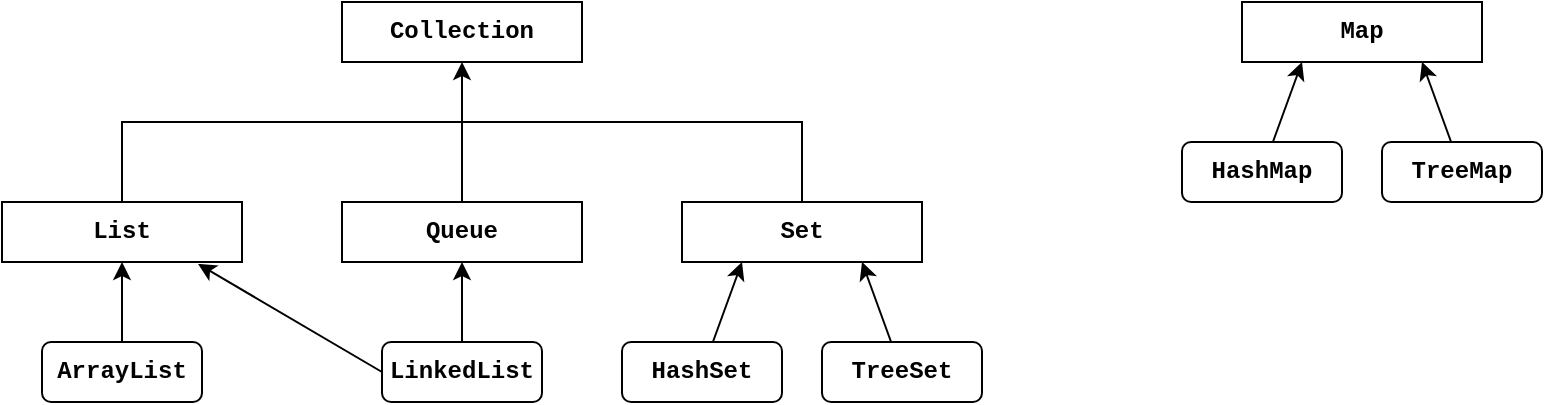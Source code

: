 <mxfile version="15.9.6" type="device"><diagram id="HoysF-3ig78UBOdZN4Z-" name="Page-1"><mxGraphModel dx="796" dy="493" grid="1" gridSize="10" guides="1" tooltips="1" connect="1" arrows="1" fold="1" page="1" pageScale="1" pageWidth="850" pageHeight="1100" math="0" shadow="0"><root><mxCell id="0"/><mxCell id="1" parent="0"/><mxCell id="PU-5pGcdkV8K7VA9qKGS-1" value="Collection" style="rounded=0;whiteSpace=wrap;html=1;fontFamily=Courier New;fontStyle=1" vertex="1" parent="1"><mxGeometry x="220" y="100" width="120" height="30" as="geometry"/></mxCell><mxCell id="PU-5pGcdkV8K7VA9qKGS-16" style="edgeStyle=orthogonalEdgeStyle;rounded=0;orthogonalLoop=1;jettySize=auto;html=1;fontFamily=Courier New;endArrow=none;endFill=0;" edge="1" parent="1" source="PU-5pGcdkV8K7VA9qKGS-2"><mxGeometry relative="1" as="geometry"><mxPoint x="280" y="160" as="targetPoint"/><Array as="points"><mxPoint x="110" y="160"/></Array></mxGeometry></mxCell><mxCell id="PU-5pGcdkV8K7VA9qKGS-2" value="List" style="rounded=0;whiteSpace=wrap;html=1;fontFamily=Courier New;fontStyle=1" vertex="1" parent="1"><mxGeometry x="50" y="200" width="120" height="30" as="geometry"/></mxCell><mxCell id="PU-5pGcdkV8K7VA9qKGS-6" value="" style="edgeStyle=none;rounded=0;orthogonalLoop=1;jettySize=auto;html=1;fontFamily=Courier New;" edge="1" parent="1" source="PU-5pGcdkV8K7VA9qKGS-3" target="PU-5pGcdkV8K7VA9qKGS-1"><mxGeometry relative="1" as="geometry"/></mxCell><mxCell id="PU-5pGcdkV8K7VA9qKGS-3" value="Queue" style="rounded=0;whiteSpace=wrap;html=1;fontFamily=Courier New;fontStyle=1" vertex="1" parent="1"><mxGeometry x="220" y="200" width="120" height="30" as="geometry"/></mxCell><mxCell id="PU-5pGcdkV8K7VA9qKGS-17" style="edgeStyle=orthogonalEdgeStyle;rounded=0;orthogonalLoop=1;jettySize=auto;html=1;fontFamily=Courier New;endArrow=none;endFill=0;" edge="1" parent="1" source="PU-5pGcdkV8K7VA9qKGS-4"><mxGeometry relative="1" as="geometry"><mxPoint x="280" y="160" as="targetPoint"/><Array as="points"><mxPoint x="450" y="160"/></Array></mxGeometry></mxCell><mxCell id="PU-5pGcdkV8K7VA9qKGS-4" value="Set" style="rounded=0;whiteSpace=wrap;html=1;fontFamily=Courier New;fontStyle=1" vertex="1" parent="1"><mxGeometry x="390" y="200" width="120" height="30" as="geometry"/></mxCell><mxCell id="PU-5pGcdkV8K7VA9qKGS-15" value="" style="edgeStyle=none;rounded=0;orthogonalLoop=1;jettySize=auto;html=1;fontFamily=Courier New;" edge="1" parent="1" source="PU-5pGcdkV8K7VA9qKGS-10" target="PU-5pGcdkV8K7VA9qKGS-3"><mxGeometry relative="1" as="geometry"/></mxCell><mxCell id="PU-5pGcdkV8K7VA9qKGS-18" style="rounded=0;orthogonalLoop=1;jettySize=auto;html=1;entryX=0.817;entryY=1.033;entryDx=0;entryDy=0;entryPerimeter=0;fontFamily=Courier New;endArrow=classic;endFill=1;exitX=0;exitY=0.5;exitDx=0;exitDy=0;" edge="1" parent="1" source="PU-5pGcdkV8K7VA9qKGS-10" target="PU-5pGcdkV8K7VA9qKGS-2"><mxGeometry relative="1" as="geometry"/></mxCell><mxCell id="PU-5pGcdkV8K7VA9qKGS-10" value="LinkedList" style="rounded=1;whiteSpace=wrap;html=1;fontFamily=Courier New;fontStyle=1;perimeterSpacing=0;" vertex="1" parent="1"><mxGeometry x="240" y="270" width="80" height="30" as="geometry"/></mxCell><mxCell id="PU-5pGcdkV8K7VA9qKGS-12" value="" style="edgeStyle=none;rounded=0;orthogonalLoop=1;jettySize=auto;html=1;fontFamily=Courier New;" edge="1" parent="1" source="PU-5pGcdkV8K7VA9qKGS-11" target="PU-5pGcdkV8K7VA9qKGS-2"><mxGeometry relative="1" as="geometry"/></mxCell><mxCell id="PU-5pGcdkV8K7VA9qKGS-11" value="ArrayList" style="rounded=1;whiteSpace=wrap;html=1;fontFamily=Courier New;fontStyle=1;perimeterSpacing=0;" vertex="1" parent="1"><mxGeometry x="70" y="270" width="80" height="30" as="geometry"/></mxCell><mxCell id="PU-5pGcdkV8K7VA9qKGS-20" value="" style="edgeStyle=none;rounded=0;orthogonalLoop=1;jettySize=auto;html=1;fontFamily=Courier New;endArrow=classic;endFill=1;entryX=0.25;entryY=1;entryDx=0;entryDy=0;" edge="1" parent="1" source="PU-5pGcdkV8K7VA9qKGS-19" target="PU-5pGcdkV8K7VA9qKGS-4"><mxGeometry relative="1" as="geometry"/></mxCell><mxCell id="PU-5pGcdkV8K7VA9qKGS-19" value="HashSet" style="rounded=1;whiteSpace=wrap;html=1;fontFamily=Courier New;fontStyle=1;perimeterSpacing=0;" vertex="1" parent="1"><mxGeometry x="360" y="270" width="80" height="30" as="geometry"/></mxCell><mxCell id="PU-5pGcdkV8K7VA9qKGS-22" style="edgeStyle=none;rounded=0;orthogonalLoop=1;jettySize=auto;html=1;entryX=0.75;entryY=1;entryDx=0;entryDy=0;fontFamily=Courier New;endArrow=classic;endFill=1;" edge="1" parent="1" source="PU-5pGcdkV8K7VA9qKGS-21" target="PU-5pGcdkV8K7VA9qKGS-4"><mxGeometry relative="1" as="geometry"/></mxCell><mxCell id="PU-5pGcdkV8K7VA9qKGS-21" value="TreeSet" style="rounded=1;whiteSpace=wrap;html=1;fontFamily=Courier New;fontStyle=1;perimeterSpacing=0;" vertex="1" parent="1"><mxGeometry x="460" y="270" width="80" height="30" as="geometry"/></mxCell><mxCell id="PU-5pGcdkV8K7VA9qKGS-23" value="Map" style="rounded=0;whiteSpace=wrap;html=1;fontFamily=Courier New;fontStyle=1" vertex="1" parent="1"><mxGeometry x="670" y="100" width="120" height="30" as="geometry"/></mxCell><mxCell id="PU-5pGcdkV8K7VA9qKGS-26" style="edgeStyle=none;rounded=0;orthogonalLoop=1;jettySize=auto;html=1;entryX=0.25;entryY=1;entryDx=0;entryDy=0;fontFamily=Courier New;endArrow=classic;endFill=1;" edge="1" parent="1" source="PU-5pGcdkV8K7VA9qKGS-24" target="PU-5pGcdkV8K7VA9qKGS-23"><mxGeometry relative="1" as="geometry"/></mxCell><mxCell id="PU-5pGcdkV8K7VA9qKGS-24" value="HashMap" style="rounded=1;whiteSpace=wrap;html=1;fontFamily=Courier New;fontStyle=1;perimeterSpacing=0;" vertex="1" parent="1"><mxGeometry x="640" y="170" width="80" height="30" as="geometry"/></mxCell><mxCell id="PU-5pGcdkV8K7VA9qKGS-27" style="edgeStyle=none;rounded=0;orthogonalLoop=1;jettySize=auto;html=1;entryX=0.75;entryY=1;entryDx=0;entryDy=0;fontFamily=Courier New;endArrow=classic;endFill=1;" edge="1" parent="1" source="PU-5pGcdkV8K7VA9qKGS-25" target="PU-5pGcdkV8K7VA9qKGS-23"><mxGeometry relative="1" as="geometry"/></mxCell><mxCell id="PU-5pGcdkV8K7VA9qKGS-25" value="TreeMap" style="rounded=1;whiteSpace=wrap;html=1;fontFamily=Courier New;fontStyle=1;perimeterSpacing=0;" vertex="1" parent="1"><mxGeometry x="740" y="170" width="80" height="30" as="geometry"/></mxCell></root></mxGraphModel></diagram></mxfile>